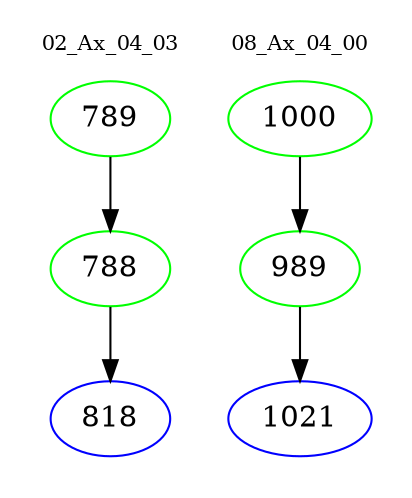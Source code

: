 digraph{
subgraph cluster_0 {
color = white
label = "02_Ax_04_03";
fontsize=10;
T0_789 [label="789", color="green"]
T0_789 -> T0_788 [color="black"]
T0_788 [label="788", color="green"]
T0_788 -> T0_818 [color="black"]
T0_818 [label="818", color="blue"]
}
subgraph cluster_1 {
color = white
label = "08_Ax_04_00";
fontsize=10;
T1_1000 [label="1000", color="green"]
T1_1000 -> T1_989 [color="black"]
T1_989 [label="989", color="green"]
T1_989 -> T1_1021 [color="black"]
T1_1021 [label="1021", color="blue"]
}
}
